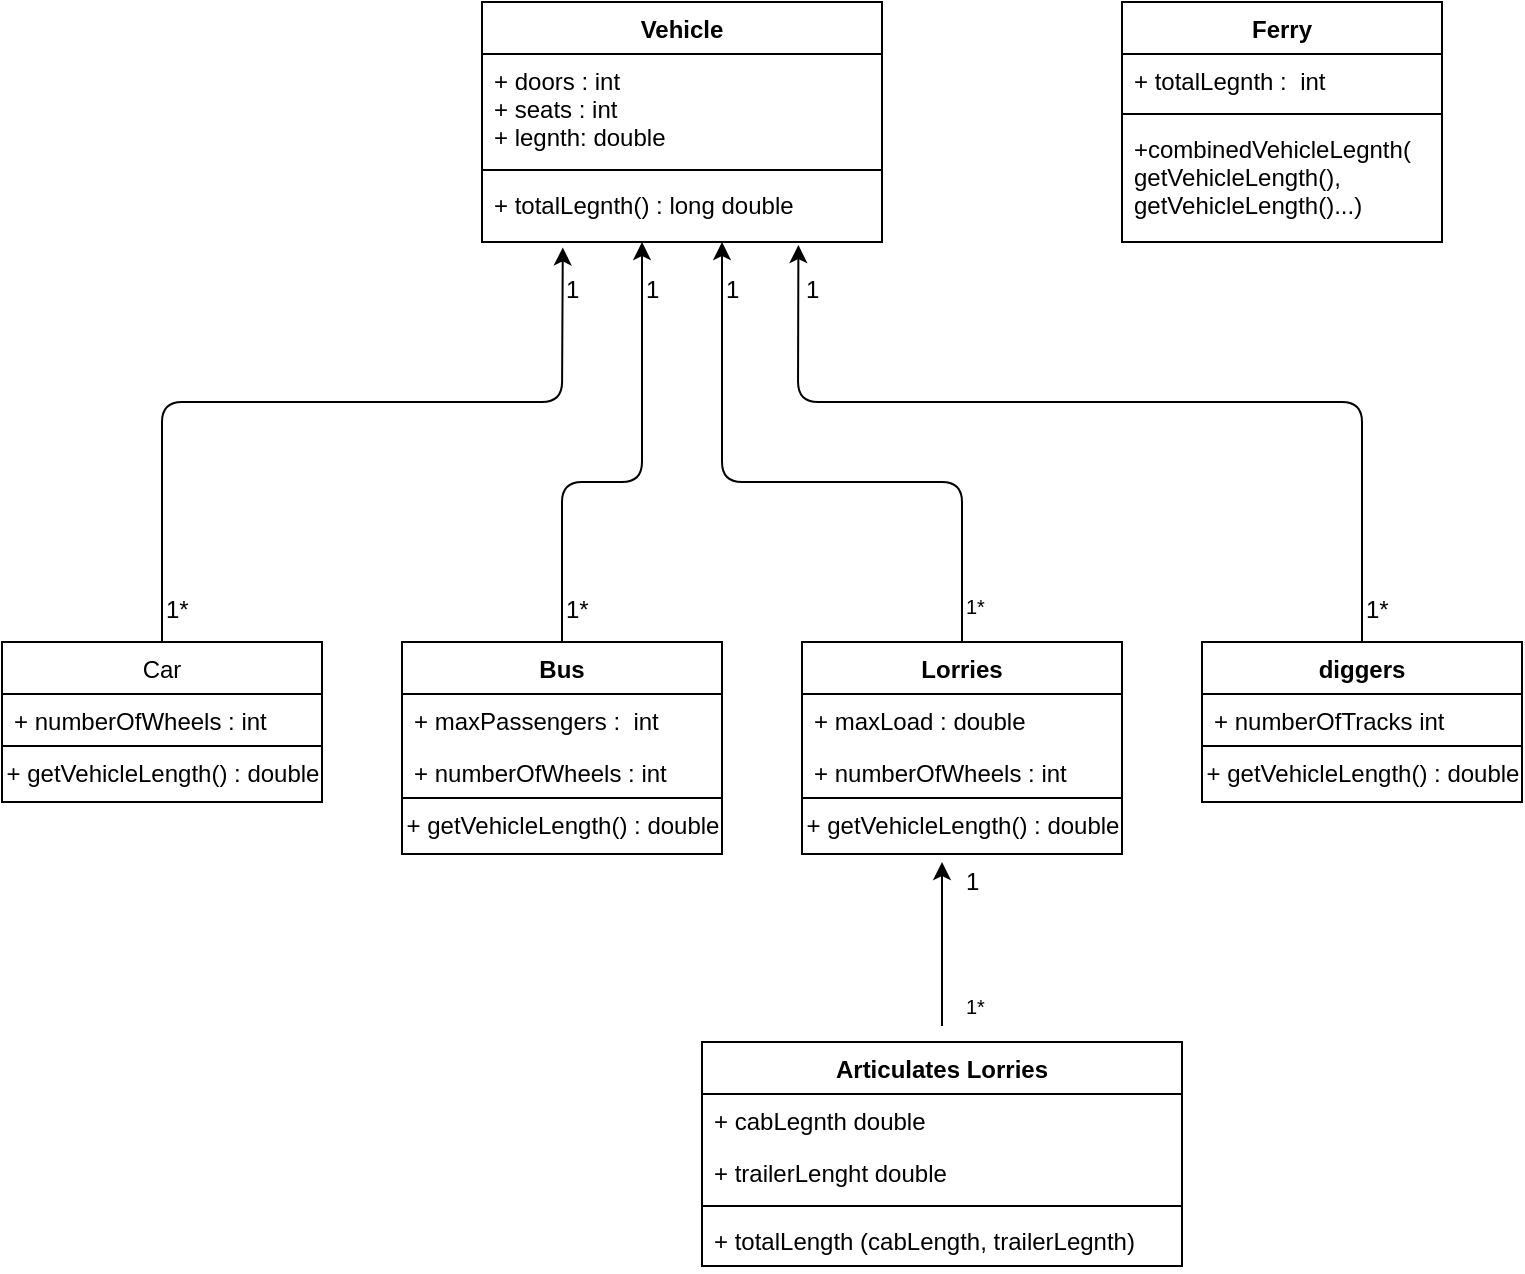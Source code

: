 <mxfile version="12.7.2" type="github">
  <diagram id="SVsXcqqRXmWgpmADdaAt" name="Page-1">
    <mxGraphModel dx="1422" dy="794" grid="1" gridSize="10" guides="1" tooltips="1" connect="1" arrows="1" fold="1" page="1" pageScale="1" pageWidth="850" pageHeight="1100" math="0" shadow="0">
      <root>
        <mxCell id="0" />
        <mxCell id="1" parent="0" />
        <mxCell id="eGB27aKzizbsrl1qI4jq-1" value="Vehicle" style="swimlane;fontStyle=1;align=center;verticalAlign=top;childLayout=stackLayout;horizontal=1;startSize=26;horizontalStack=0;resizeParent=1;resizeParentMax=0;resizeLast=0;collapsible=1;marginBottom=0;" parent="1" vertex="1">
          <mxGeometry x="280" y="30" width="200" height="120" as="geometry">
            <mxRectangle x="40" y="40" width="70" height="26" as="alternateBounds" />
          </mxGeometry>
        </mxCell>
        <mxCell id="eGB27aKzizbsrl1qI4jq-2" value="+ doors : int&#xa;+ seats : int&#xa;+ legnth: double" style="text;strokeColor=none;fillColor=none;align=left;verticalAlign=top;spacingLeft=4;spacingRight=4;overflow=hidden;rotatable=0;points=[[0,0.5],[1,0.5]];portConstraint=eastwest;" parent="eGB27aKzizbsrl1qI4jq-1" vertex="1">
          <mxGeometry y="26" width="200" height="54" as="geometry" />
        </mxCell>
        <mxCell id="eGB27aKzizbsrl1qI4jq-3" value="" style="line;strokeWidth=1;fillColor=none;align=left;verticalAlign=middle;spacingTop=-1;spacingLeft=3;spacingRight=3;rotatable=0;labelPosition=right;points=[];portConstraint=eastwest;" parent="eGB27aKzizbsrl1qI4jq-1" vertex="1">
          <mxGeometry y="80" width="200" height="8" as="geometry" />
        </mxCell>
        <mxCell id="eGB27aKzizbsrl1qI4jq-4" value="+ totalLegnth() : long double" style="text;strokeColor=none;fillColor=none;align=left;verticalAlign=top;spacingLeft=4;spacingRight=4;overflow=hidden;rotatable=0;points=[[0,0.5],[1,0.5]];portConstraint=eastwest;" parent="eGB27aKzizbsrl1qI4jq-1" vertex="1">
          <mxGeometry y="88" width="200" height="32" as="geometry" />
        </mxCell>
        <mxCell id="eGB27aKzizbsrl1qI4jq-37" value="Car" style="swimlane;fontStyle=0;childLayout=stackLayout;horizontal=1;startSize=26;fillColor=none;horizontalStack=0;resizeParent=1;resizeParentMax=0;resizeLast=0;collapsible=1;marginBottom=0;" parent="1" vertex="1">
          <mxGeometry x="40" y="350" width="160" height="52" as="geometry" />
        </mxCell>
        <mxCell id="eGB27aKzizbsrl1qI4jq-38" value="+ numberOfWheels : int" style="text;strokeColor=none;fillColor=none;align=left;verticalAlign=top;spacingLeft=4;spacingRight=4;overflow=hidden;rotatable=0;points=[[0,0.5],[1,0.5]];portConstraint=eastwest;" parent="eGB27aKzizbsrl1qI4jq-37" vertex="1">
          <mxGeometry y="26" width="160" height="26" as="geometry" />
        </mxCell>
        <mxCell id="eGB27aKzizbsrl1qI4jq-54" value="Bus" style="swimlane;fontStyle=1;childLayout=stackLayout;horizontal=1;startSize=26;fillColor=none;horizontalStack=0;resizeParent=1;resizeParentMax=0;resizeLast=0;collapsible=1;marginBottom=0;" parent="1" vertex="1">
          <mxGeometry x="240" y="350" width="160" height="78" as="geometry" />
        </mxCell>
        <mxCell id="eGB27aKzizbsrl1qI4jq-55" value="+ maxPassengers :  int" style="text;strokeColor=none;fillColor=none;align=left;verticalAlign=top;spacingLeft=4;spacingRight=4;overflow=hidden;rotatable=0;points=[[0,0.5],[1,0.5]];portConstraint=eastwest;" parent="eGB27aKzizbsrl1qI4jq-54" vertex="1">
          <mxGeometry y="26" width="160" height="26" as="geometry" />
        </mxCell>
        <mxCell id="eGB27aKzizbsrl1qI4jq-56" value="+ numberOfWheels : int" style="text;strokeColor=none;fillColor=none;align=left;verticalAlign=top;spacingLeft=4;spacingRight=4;overflow=hidden;rotatable=0;points=[[0,0.5],[1,0.5]];portConstraint=eastwest;" parent="eGB27aKzizbsrl1qI4jq-54" vertex="1">
          <mxGeometry y="52" width="160" height="26" as="geometry" />
        </mxCell>
        <mxCell id="eGB27aKzizbsrl1qI4jq-93" value="" style="edgeStyle=orthogonalEdgeStyle;rounded=0;orthogonalLoop=1;jettySize=auto;html=1;" parent="1" edge="1">
          <mxGeometry relative="1" as="geometry">
            <mxPoint x="510" y="460" as="targetPoint" />
            <mxPoint x="510" y="542" as="sourcePoint" />
            <Array as="points">
              <mxPoint x="510" y="492" />
              <mxPoint x="510" y="492" />
            </Array>
          </mxGeometry>
        </mxCell>
        <mxCell id="eGB27aKzizbsrl1qI4jq-62" value="Lorries" style="swimlane;fontStyle=1;childLayout=stackLayout;horizontal=1;startSize=26;fillColor=none;horizontalStack=0;resizeParent=1;resizeParentMax=0;resizeLast=0;collapsible=1;marginBottom=0;" parent="1" vertex="1">
          <mxGeometry x="440" y="350" width="160" height="106" as="geometry" />
        </mxCell>
        <mxCell id="eGB27aKzizbsrl1qI4jq-63" value="+ maxLoad : double" style="text;strokeColor=none;fillColor=none;align=left;verticalAlign=top;spacingLeft=4;spacingRight=4;overflow=hidden;rotatable=0;points=[[0,0.5],[1,0.5]];portConstraint=eastwest;" parent="eGB27aKzizbsrl1qI4jq-62" vertex="1">
          <mxGeometry y="26" width="160" height="26" as="geometry" />
        </mxCell>
        <mxCell id="eGB27aKzizbsrl1qI4jq-64" value="+ numberOfWheels : int" style="text;strokeColor=none;fillColor=none;align=left;verticalAlign=top;spacingLeft=4;spacingRight=4;overflow=hidden;rotatable=0;points=[[0,0.5],[1,0.5]];portConstraint=eastwest;" parent="eGB27aKzizbsrl1qI4jq-62" vertex="1">
          <mxGeometry y="52" width="160" height="26" as="geometry" />
        </mxCell>
        <mxCell id="h7l_9XiIJxHhluTLEbR5-12" value="+ getVehicleLength() : double" style="html=1;" vertex="1" parent="eGB27aKzizbsrl1qI4jq-62">
          <mxGeometry y="78" width="160" height="28" as="geometry" />
        </mxCell>
        <mxCell id="eGB27aKzizbsrl1qI4jq-65" value="diggers" style="swimlane;fontStyle=1;childLayout=stackLayout;horizontal=1;startSize=26;fillColor=none;horizontalStack=0;resizeParent=1;resizeParentMax=0;resizeLast=0;collapsible=1;marginBottom=0;" parent="1" vertex="1">
          <mxGeometry x="640" y="350" width="160" height="80" as="geometry" />
        </mxCell>
        <mxCell id="eGB27aKzizbsrl1qI4jq-66" value="+ numberOfTracks int" style="text;strokeColor=none;fillColor=none;align=left;verticalAlign=top;spacingLeft=4;spacingRight=4;overflow=hidden;rotatable=0;points=[[0,0.5],[1,0.5]];portConstraint=eastwest;" parent="eGB27aKzizbsrl1qI4jq-65" vertex="1">
          <mxGeometry y="26" width="160" height="26" as="geometry" />
        </mxCell>
        <mxCell id="h7l_9XiIJxHhluTLEbR5-13" value="+ getVehicleLength() : double" style="html=1;" vertex="1" parent="eGB27aKzizbsrl1qI4jq-65">
          <mxGeometry y="52" width="160" height="28" as="geometry" />
        </mxCell>
        <mxCell id="eGB27aKzizbsrl1qI4jq-78" value="Articulates Lorries" style="swimlane;fontStyle=1;align=center;verticalAlign=top;childLayout=stackLayout;horizontal=1;startSize=26;horizontalStack=0;resizeParent=1;resizeParentMax=0;resizeLast=0;collapsible=1;marginBottom=0;" parent="1" vertex="1">
          <mxGeometry x="390" y="550" width="240" height="112" as="geometry" />
        </mxCell>
        <mxCell id="eGB27aKzizbsrl1qI4jq-89" value="+ cabLegnth double" style="text;strokeColor=none;fillColor=none;align=left;verticalAlign=top;spacingLeft=4;spacingRight=4;overflow=hidden;rotatable=0;points=[[0,0.5],[1,0.5]];portConstraint=eastwest;" parent="eGB27aKzizbsrl1qI4jq-78" vertex="1">
          <mxGeometry y="26" width="240" height="26" as="geometry" />
        </mxCell>
        <mxCell id="eGB27aKzizbsrl1qI4jq-79" value="+ trailerLenght double" style="text;strokeColor=none;fillColor=none;align=left;verticalAlign=top;spacingLeft=4;spacingRight=4;overflow=hidden;rotatable=0;points=[[0,0.5],[1,0.5]];portConstraint=eastwest;" parent="eGB27aKzizbsrl1qI4jq-78" vertex="1">
          <mxGeometry y="52" width="240" height="26" as="geometry" />
        </mxCell>
        <mxCell id="eGB27aKzizbsrl1qI4jq-80" value="" style="line;strokeWidth=1;fillColor=none;align=left;verticalAlign=middle;spacingTop=-1;spacingLeft=3;spacingRight=3;rotatable=0;labelPosition=right;points=[];portConstraint=eastwest;" parent="eGB27aKzizbsrl1qI4jq-78" vertex="1">
          <mxGeometry y="78" width="240" height="8" as="geometry" />
        </mxCell>
        <mxCell id="eGB27aKzizbsrl1qI4jq-81" value="+ totalLength (cabLength, trailerLegnth)&#xa;" style="text;strokeColor=none;fillColor=none;align=left;verticalAlign=top;spacingLeft=4;spacingRight=4;overflow=hidden;rotatable=0;points=[[0,0.5],[1,0.5]];portConstraint=eastwest;" parent="eGB27aKzizbsrl1qI4jq-78" vertex="1">
          <mxGeometry y="86" width="240" height="26" as="geometry" />
        </mxCell>
        <mxCell id="eGB27aKzizbsrl1qI4jq-98" value="1*" style="resizable=0;html=1;align=left;verticalAlign=bottom;labelBackgroundColor=#ffffff;fontSize=10;" parent="1" connectable="0" vertex="1">
          <mxGeometry x="400.0" y="350.0" as="geometry">
            <mxPoint x="120" y="190" as="offset" />
          </mxGeometry>
        </mxCell>
        <mxCell id="KoYKsDYkbrUS3oFuBi2r-4" value="" style="endArrow=classic;html=1;entryX=0.6;entryY=1;entryDx=0;entryDy=0;entryPerimeter=0;exitX=0.5;exitY=0;exitDx=0;exitDy=0;" parent="1" source="eGB27aKzizbsrl1qI4jq-62" target="eGB27aKzizbsrl1qI4jq-4" edge="1">
          <mxGeometry width="50" height="50" relative="1" as="geometry">
            <mxPoint x="520" y="270" as="sourcePoint" />
            <mxPoint x="460" y="290" as="targetPoint" />
            <Array as="points">
              <mxPoint x="520" y="270" />
              <mxPoint x="400" y="270" />
            </Array>
          </mxGeometry>
        </mxCell>
        <mxCell id="KoYKsDYkbrUS3oFuBi2r-5" value="1*" style="resizable=0;html=1;align=left;verticalAlign=bottom;labelBackgroundColor=#ffffff;fontSize=10;" parent="1" connectable="0" vertex="1">
          <mxGeometry x="560" y="150" as="geometry">
            <mxPoint x="-40" y="190" as="offset" />
          </mxGeometry>
        </mxCell>
        <mxCell id="KoYKsDYkbrUS3oFuBi2r-9" value="" style="endArrow=classic;html=1;entryX=0.4;entryY=1;entryDx=0;entryDy=0;entryPerimeter=0;exitX=0.5;exitY=0;exitDx=0;exitDy=0;" parent="1" source="eGB27aKzizbsrl1qI4jq-54" target="eGB27aKzizbsrl1qI4jq-4" edge="1">
          <mxGeometry width="50" height="50" relative="1" as="geometry">
            <mxPoint x="280" y="270" as="sourcePoint" />
            <mxPoint x="460" y="290" as="targetPoint" />
            <Array as="points">
              <mxPoint x="320" y="270" />
              <mxPoint x="360" y="270" />
            </Array>
          </mxGeometry>
        </mxCell>
        <mxCell id="KoYKsDYkbrUS3oFuBi2r-10" value="" style="endArrow=classic;html=1;exitX=0.5;exitY=0;exitDx=0;exitDy=0;entryX=0.202;entryY=1.085;entryDx=0;entryDy=0;entryPerimeter=0;" parent="1" source="eGB27aKzizbsrl1qI4jq-37" target="eGB27aKzizbsrl1qI4jq-4" edge="1">
          <mxGeometry width="50" height="50" relative="1" as="geometry">
            <mxPoint x="120" y="340" as="sourcePoint" />
            <mxPoint x="317" y="170" as="targetPoint" />
            <Array as="points">
              <mxPoint x="120" y="230" />
              <mxPoint x="320" y="230" />
            </Array>
          </mxGeometry>
        </mxCell>
        <mxCell id="KoYKsDYkbrUS3oFuBi2r-11" value="" style="endArrow=classic;html=1;entryX=0.791;entryY=1.048;entryDx=0;entryDy=0;entryPerimeter=0;exitX=0.5;exitY=0;exitDx=0;exitDy=0;" parent="1" source="eGB27aKzizbsrl1qI4jq-65" target="eGB27aKzizbsrl1qI4jq-4" edge="1">
          <mxGeometry width="50" height="50" relative="1" as="geometry">
            <mxPoint x="410" y="340" as="sourcePoint" />
            <mxPoint x="440" y="160" as="targetPoint" />
            <Array as="points">
              <mxPoint x="720" y="230" />
              <mxPoint x="438" y="230" />
            </Array>
          </mxGeometry>
        </mxCell>
        <mxCell id="KoYKsDYkbrUS3oFuBi2r-12" value="1*" style="text;html=1;" parent="1" vertex="1">
          <mxGeometry x="720" y="320" width="40" height="30" as="geometry" />
        </mxCell>
        <mxCell id="KoYKsDYkbrUS3oFuBi2r-13" value="1*" style="text;html=1;" parent="1" vertex="1">
          <mxGeometry x="320" y="320" width="40" height="30" as="geometry" />
        </mxCell>
        <mxCell id="KoYKsDYkbrUS3oFuBi2r-14" value="1*" style="text;html=1;" parent="1" vertex="1">
          <mxGeometry x="120" y="320" width="40" height="30" as="geometry" />
        </mxCell>
        <mxCell id="KoYKsDYkbrUS3oFuBi2r-15" value="1" style="text;html=1;" parent="1" vertex="1">
          <mxGeometry x="360" y="160" width="40" height="30" as="geometry" />
        </mxCell>
        <mxCell id="KoYKsDYkbrUS3oFuBi2r-16" value="1" style="text;html=1;" parent="1" vertex="1">
          <mxGeometry x="320" y="160" width="40" height="30" as="geometry" />
        </mxCell>
        <mxCell id="KoYKsDYkbrUS3oFuBi2r-18" value="1" style="text;html=1;" parent="1" vertex="1">
          <mxGeometry x="400" y="160" width="40" height="30" as="geometry" />
        </mxCell>
        <mxCell id="KoYKsDYkbrUS3oFuBi2r-19" value="1" style="text;html=1;" parent="1" vertex="1">
          <mxGeometry x="440" y="160" width="40" height="30" as="geometry" />
        </mxCell>
        <mxCell id="KoYKsDYkbrUS3oFuBi2r-20" value="1" style="text;html=1;" parent="1" vertex="1">
          <mxGeometry x="520" y="456" width="40" height="30" as="geometry" />
        </mxCell>
        <mxCell id="h7l_9XiIJxHhluTLEbR5-3" value="Ferry" style="swimlane;fontStyle=1;align=center;verticalAlign=top;childLayout=stackLayout;horizontal=1;startSize=26;horizontalStack=0;resizeParent=1;resizeParentMax=0;resizeLast=0;collapsible=1;marginBottom=0;" vertex="1" parent="1">
          <mxGeometry x="600" y="30" width="160" height="120" as="geometry" />
        </mxCell>
        <mxCell id="h7l_9XiIJxHhluTLEbR5-4" value="+ totalLegnth :  int" style="text;strokeColor=none;fillColor=none;align=left;verticalAlign=top;spacingLeft=4;spacingRight=4;overflow=hidden;rotatable=0;points=[[0,0.5],[1,0.5]];portConstraint=eastwest;" vertex="1" parent="h7l_9XiIJxHhluTLEbR5-3">
          <mxGeometry y="26" width="160" height="26" as="geometry" />
        </mxCell>
        <mxCell id="h7l_9XiIJxHhluTLEbR5-5" value="" style="line;strokeWidth=1;fillColor=none;align=left;verticalAlign=middle;spacingTop=-1;spacingLeft=3;spacingRight=3;rotatable=0;labelPosition=right;points=[];portConstraint=eastwest;" vertex="1" parent="h7l_9XiIJxHhluTLEbR5-3">
          <mxGeometry y="52" width="160" height="8" as="geometry" />
        </mxCell>
        <mxCell id="h7l_9XiIJxHhluTLEbR5-6" value="+combinedVehicleLegnth(&#xa;getVehicleLength(), &#xa;getVehicleLength()...) " style="text;strokeColor=none;fillColor=none;align=left;verticalAlign=top;spacingLeft=4;spacingRight=4;overflow=hidden;rotatable=0;points=[[0,0.5],[1,0.5]];portConstraint=eastwest;" vertex="1" parent="h7l_9XiIJxHhluTLEbR5-3">
          <mxGeometry y="60" width="160" height="60" as="geometry" />
        </mxCell>
        <mxCell id="h7l_9XiIJxHhluTLEbR5-10" value="+ getVehicleLength() : double" style="html=1;" vertex="1" parent="1">
          <mxGeometry x="40" y="402" width="160" height="28" as="geometry" />
        </mxCell>
        <mxCell id="h7l_9XiIJxHhluTLEbR5-11" value="+ getVehicleLength() : double" style="html=1;" vertex="1" parent="1">
          <mxGeometry x="240" y="428" width="160" height="28" as="geometry" />
        </mxCell>
      </root>
    </mxGraphModel>
  </diagram>
</mxfile>
